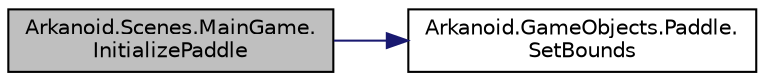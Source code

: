 digraph "Arkanoid.Scenes.MainGame.InitializePaddle"
{
 // INTERACTIVE_SVG=YES
  edge [fontname="Helvetica",fontsize="10",labelfontname="Helvetica",labelfontsize="10"];
  node [fontname="Helvetica",fontsize="10",shape=record];
  rankdir="LR";
  Node31 [label="Arkanoid.Scenes.MainGame.\lInitializePaddle",height=0.2,width=0.4,color="black", fillcolor="grey75", style="filled", fontcolor="black"];
  Node31 -> Node32 [color="midnightblue",fontsize="10",style="solid",fontname="Helvetica"];
  Node32 [label="Arkanoid.GameObjects.Paddle.\lSetBounds",height=0.2,width=0.4,color="black", fillcolor="white", style="filled",URL="$class_arkanoid_1_1_game_objects_1_1_paddle.html#ac6042b2580cab34510a96aef93d20bab",tooltip="Method setting paddle restrains for moving (It cannot leave bounds - paddle stops on the edge) ..."];
}
